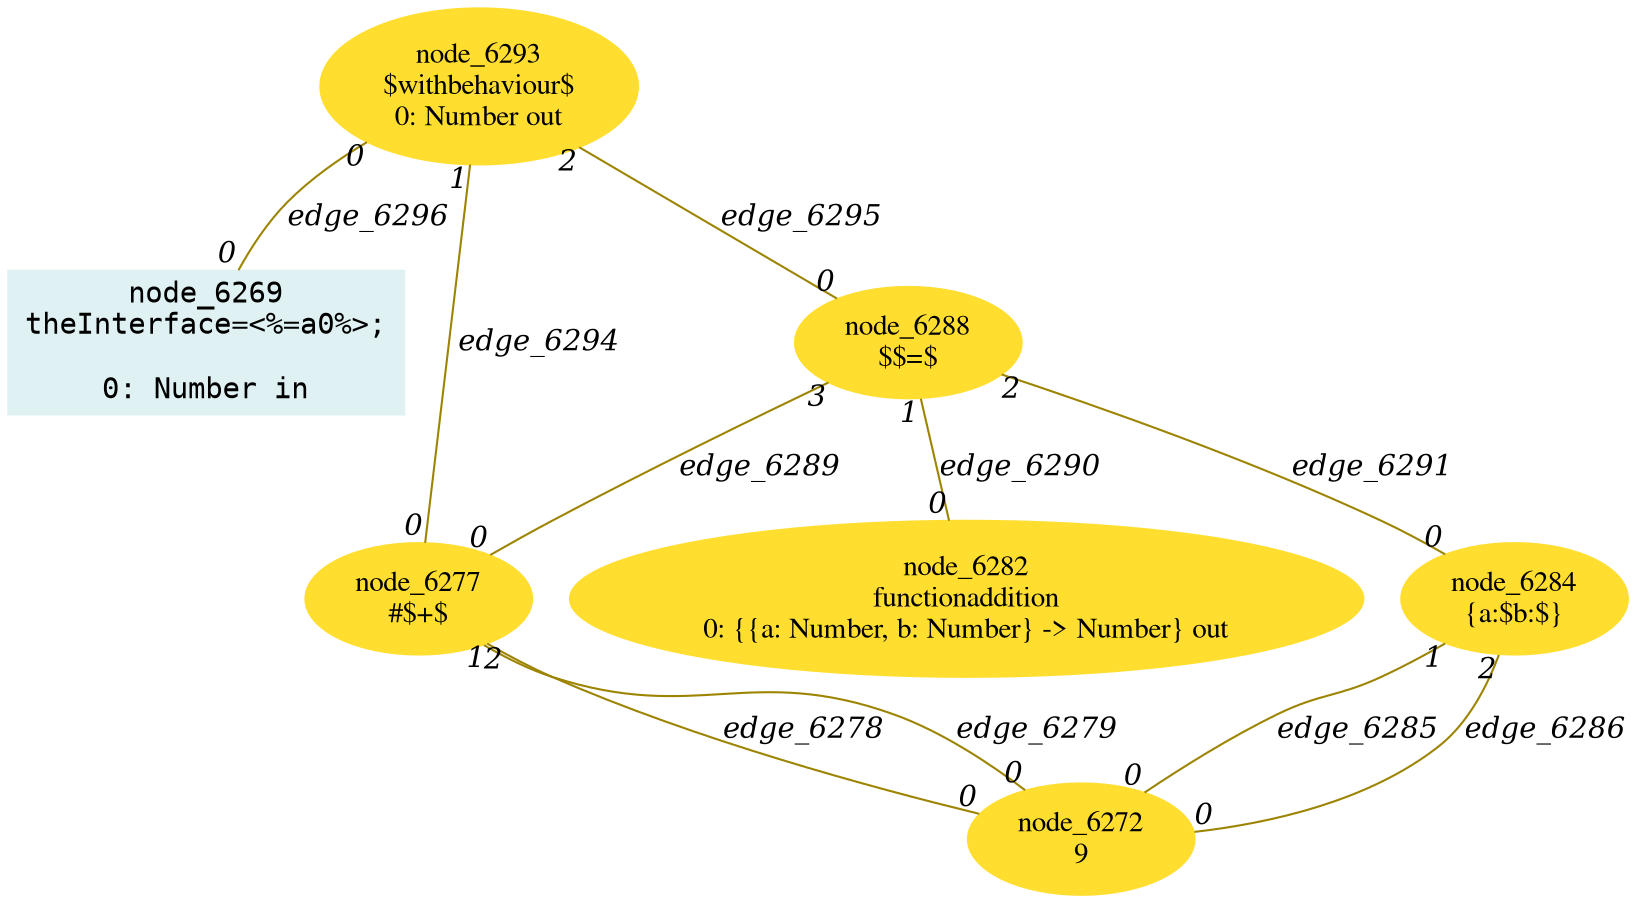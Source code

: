 digraph g{node_6269 [shape="box", style="filled", color="#dff1f2", fontname="Courier", label="node_6269
theInterface=<%=a0%>;

0: Number in" ]
node_6272 [shape="ellipse", style="filled", color="#ffde2f", fontname="Times", label="node_6272
9
" ]
node_6277 [shape="ellipse", style="filled", color="#ffde2f", fontname="Times", label="node_6277
#$+$
" ]
node_6282 [shape="ellipse", style="filled", color="#ffde2f", fontname="Times", label="node_6282
functionaddition
0: {{a: Number, b: Number} -> Number} out" ]
node_6284 [shape="ellipse", style="filled", color="#ffde2f", fontname="Times", label="node_6284
{a:$b:$}
" ]
node_6288 [shape="ellipse", style="filled", color="#ffde2f", fontname="Times", label="node_6288
$$=$
" ]
node_6293 [shape="ellipse", style="filled", color="#ffde2f", fontname="Times", label="node_6293
$withbehaviour$
0: Number out" ]
node_6277 -> node_6272 [dir=none, arrowHead=none, fontname="Times-Italic", arrowsize=1, color="#9d8400", label="edge_6278",  headlabel="0", taillabel="1" ]
node_6277 -> node_6272 [dir=none, arrowHead=none, fontname="Times-Italic", arrowsize=1, color="#9d8400", label="edge_6279",  headlabel="0", taillabel="2" ]
node_6284 -> node_6272 [dir=none, arrowHead=none, fontname="Times-Italic", arrowsize=1, color="#9d8400", label="edge_6285",  headlabel="0", taillabel="1" ]
node_6284 -> node_6272 [dir=none, arrowHead=none, fontname="Times-Italic", arrowsize=1, color="#9d8400", label="edge_6286",  headlabel="0", taillabel="2" ]
node_6288 -> node_6277 [dir=none, arrowHead=none, fontname="Times-Italic", arrowsize=1, color="#9d8400", label="edge_6289",  headlabel="0", taillabel="3" ]
node_6288 -> node_6282 [dir=none, arrowHead=none, fontname="Times-Italic", arrowsize=1, color="#9d8400", label="edge_6290",  headlabel="0", taillabel="1" ]
node_6288 -> node_6284 [dir=none, arrowHead=none, fontname="Times-Italic", arrowsize=1, color="#9d8400", label="edge_6291",  headlabel="0", taillabel="2" ]
node_6293 -> node_6277 [dir=none, arrowHead=none, fontname="Times-Italic", arrowsize=1, color="#9d8400", label="edge_6294",  headlabel="0", taillabel="1" ]
node_6293 -> node_6288 [dir=none, arrowHead=none, fontname="Times-Italic", arrowsize=1, color="#9d8400", label="edge_6295",  headlabel="0", taillabel="2" ]
node_6293 -> node_6269 [dir=none, arrowHead=none, fontname="Times-Italic", arrowsize=1, color="#9d8400", label="edge_6296",  headlabel="0", taillabel="0" ]
}